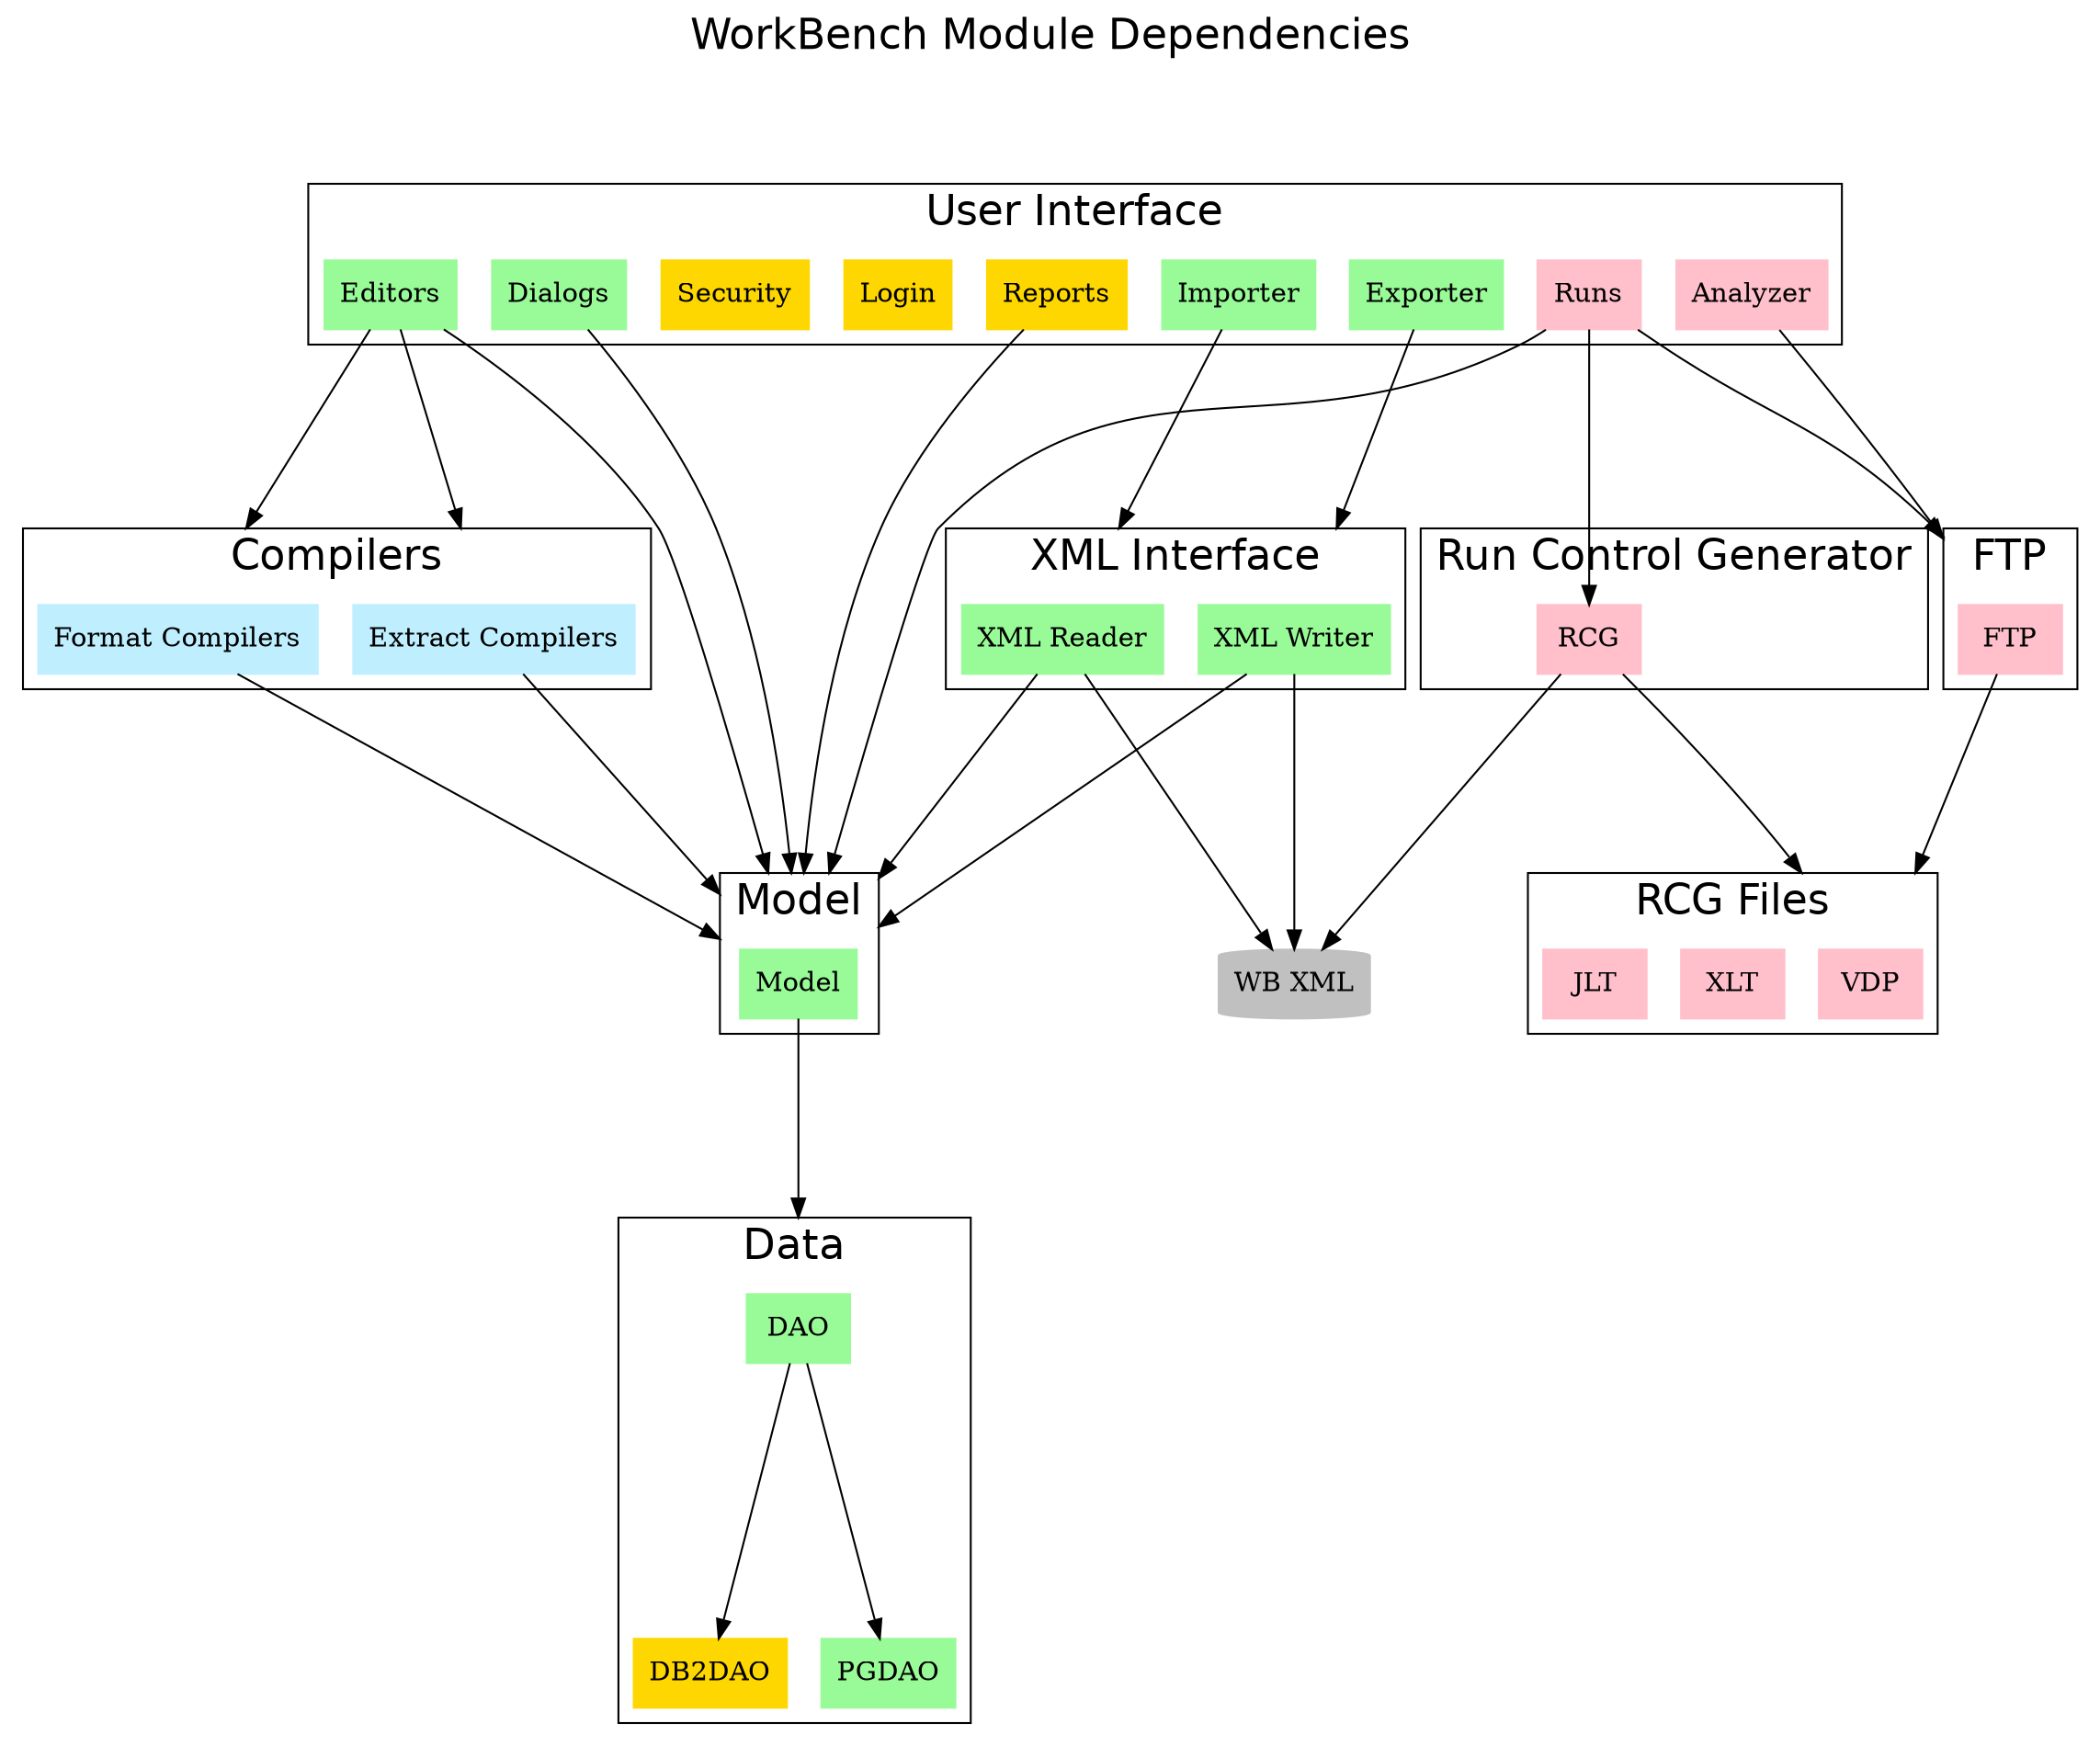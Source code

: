 digraph WorkBench {
    rankdir=TB
//Nodes
graph [label="WorkBench Module Dependencies\n\n\n", labelloc=t, labeljust=center, fontname=Helvetica, fontsize=22 ranksep="2 equally" compound=true ];
labeljust=center;

subgraph cluster_we { label="User Interface" node [shape=plaintext]
    eds[label="Editors" shape=rect style=filled color=PaleGreen]
    diags[label="Dialogs" shape=rect style=filled color="PaleGreen" ]
    reps[label="Reports" shape=rect style=filled color="gold" ]
    importer[label="Importer" shape=rect style=filled color=PaleGreen]
    exporter[label="Exporter" shape=rect style=filled color=PaleGreen]
    login[label="Login" shape=rect style=filled color=gold]
    sec[label="Security" shape=rect style=filled color=gold]
    anz[label="Analyzer" shape=rect style=filled color=pink]
    run[label="Runs" shape=rect style=filled color=pink]
}

    subgraph cluster_comp { label="Compilers"  node [shape=plaintext] 
        EPF[label="Extract Compilers" shape=rect style=filled color="lightblue1" ]
        FPF[label="Format Compilers" shape=rect style=filled color="lightblue1" ]
    }

subgraph cluster_data { label="Data" node [shape=plaintext]
    DAO[label="DAO" shape=rect style=filled color=PaleGreen]
    DB2DAO[label="DB2DAO" shape=rect style=filled color=gold]
    PGDAO[label="PGDAO" shape=rect style=filled color=PaleGreen]
}

subgraph cluster_model { label="Model" node [shape=plaintext]
    model[label="Model" shape=rect style=filled color=PaleGreen]
}

subgraph cluster_import { label="XML Interface" node [shape=plaintext]
    xmlr[label="XML Reader" shape=rect style=filled color=PaleGreen]
    xmlw[label="XML Writer" shape=rect style=filled color=PaleGreen]
}

subgraph cluster_ftp { label="FTP" node [shape=plaintext]
    ftp[label="FTP" shape=rect style=filled color=pink]
}

subgraph cluster_rcg { label="Run Control Generator" node [shape=plaintext]
    rcg[label="RCG" shape=rect style=filled color=pink]
}

subgraph cluster_rc { label="RCG Files" node [shape=plaintext]
    vdp[label="VDP" shape=rect style=filled color=pink]
    xlt[label="XLT" shape=rect style=filled color=pink]
    jlt[label="JLT" shape=rect style=filled color=pink]
}
xmf[label="WB XML" shape=cylinder style=filled color=grey]

DAO -> PGDAO
DAO -> DB2DAO
diags -> model [lhead=cluster_model]
eds -> model [lhead=cluster_model]
model ->DAO [lhead=cluster_data] 
eds -> EPF [lhead=cluster_comp]
eds -> FPF  [lhead=cluster_comp]
FPF -> model [lhead=cluster_model]
EPF -> model [lhead=cluster_model]
reps -> model [lhead=cluster_model]
importer -> xmlr [lhead=cluster_import]
exporter -> xmlw [lhead=cluster_import]
xmlr -> model [lhead=cluster_model]
xmlw -> model [lhead=cluster_model]
anz -> ftp [lhead=cluster_ftp]
rcg -> vdp [lhead=cluster_rc]
rcg -> xmf
xmlr -> xmf
xmlw -> xmf
run -> ftp [lhead=cluster_ftp]
run -> model [lhead=cluster_model]
run -> rcg [lhead=cluster_model]
ftp -> vdp [lhead=cluster_rc]
}